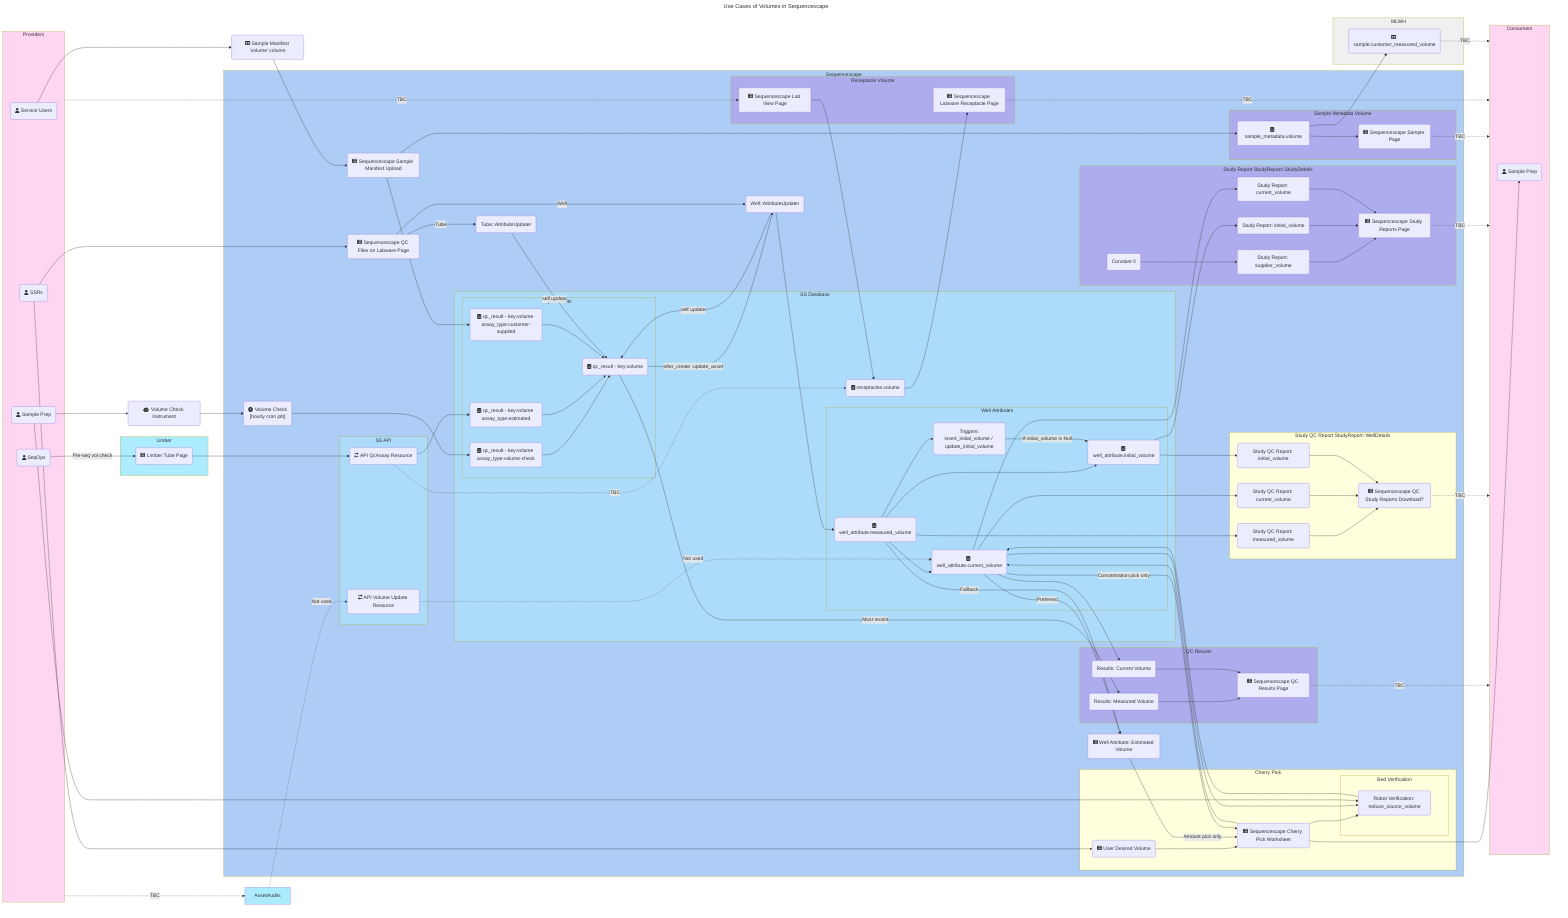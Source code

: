 ---
title: Use Cases of Volumes in Sequencescape
---
%%{ init: { 
    'flowchart': { 'curve': 'curvy' },
    'theme': 'default'
  }
}%%
flowchart LR
    %% Compiled from Katy's Lucidchart diagram at https://lucid.app/lucidchart/ef7cb0c3-cba7-42e6-8c4a-79aa8bbff9fb/edit?invitationId=inv_c5f9b452-b992-4758-97ed-3f4dcf49f524&page=0_0#
    %% code inspection, and in-situ testing
    
    %% Nodes
        %% Users
        User_ServiceUsers(fa:fa-user Service Users)
        User_SeqOps(fa:fa-user SeqOps)
        Provider_SamplePrep(fa:fa-user Sample Prep)
        Consumer_SamplePrep(fa:fa-user Sample Prep)
        User_VolCheckInstr(fa:fa-robot Volume Check Instrument)
        User_SSR(fa:fa-user SSRs)
        %% Interface
        Pg_LB_Tube(fa:fa-table-list Limber Tube Page)
        Pg_SS_CherryPickWorksheet(fa:fa-table-list Sequencescape Cherry Pick Worksheet)
        Pg_SS_LabView(fa:fa-table-list Sequencescape Lab View Page)
        Pg_SS_QcFileLabware(fa:fa-table-list Sequencescape QC Files on Labware Page)
        Pg_SS_QcResults(fa:fa-table-list Sequencescape QC Results Page)
        Pg_SS_QcStudyReports(fa:fa-table-list Sequencescape QC Study Reports Download?)
        Pg_SS_StudyReports(fa:fa-table-list Sequencescape Study Reports Page)
        Pg_SS_Receptacle(fa:fa-table-list Sequencescape Labware Receptacle Page)
        Pg_SS_Sample(fa:fa-table-list Sequencescape Sample Page)
        Pg_SS_SampleManifestUpload(fa:fa-table-list Sequencescape Sample Manifest Upload)
        %% Components
        CP_SS_DesiredVolume(fa:fa-table-list User Desired Volume)
        CP_SS_CronVolumeCheck("fa:fa-clock Volume Check<br>[hourly cron job]")
        CP_SS_RobotVerfication(Robot Verification: reduce_source_volume)
        CP_SS_WellAttrEstVol(fa:fa-table-list Well Attribute: Estimated Volume)
        CP_SS_WellAttrUpdater(Well::AttributeUpdater)
        CP_SS_TubeAttrUpdater(Tube::AttributeUpdater)
        CP_SS_QcResults_MeasVol(Results: Measured Volume)
        CP_SS_QcResults_CurrentVol(Results: Current Volume)
        CP_SS_QC_StudyReports_MeasVol(Study QC Report: measured_volume)
        CP_SS_QC_StudyReports_CurrentVol(Study QC Report: current_volume)
        CP_SS_QC_StudyReports_InitialVol(Study QC Report: initial_volume)
        CP_SS_StudyReports_InitialVol(Study Report: initial_volume)
        CP_SS_StudyReports_CurrentVol(Study Report: current_volume)
        CP_SS_StudyReports_SupplierVol(Study Report: supplier_volume)
        CP_SS_Constant_0(Constant 0)
        %% API
        API_SS_QcAssayResource(fa:fa-arrow-right-arrow-left API QcAssay Resource)
        API_SS_VolumeUpdateResource(fa:fa-arrow-right-arrow-left API Volume Update Resource)
        %% Data
        Mn_SampleVolCol(fa:fa-table Sample Manifest 'volume' column)
        DB_SS_TriggerIniVol(fa:fa-trigger Triggers: insert_initial_volume / update_initial_volume)
        DB_SS_ReceptaclesVol(fa:fa-database receptacles.volume)
        DB_SS_SampleMetDatVol(fa:fa-database sample_metadata.volume)
        DB_SS_QcResultVol(fa:fa-database qc_result - key:volume)
        DB_SS_QcResultVolEst(fa:fa-database qc_result - key:volume assay_type:estimated)
        DB_SS_QcResultVolChk(fa:fa-database qc_result - key:volume assay_type:volume-check)
        DB_SS_QcResultVolCusSup(fa:fa-database qc_result - key:volume assay_type:customer-supplied)
        DB_SS_WellAttrIniVol(fa:fa-database well_attribute.initial_volume)
        DB_SS_WellAttrCurrVol(fa:fa-database well_attribute.current_volume)
        DB_SS_WellAttrMeasVol(fa:fa-database well_attribute.measured_volume)
        DB_MLWH_SampleCustMeasVol(fa:fa-table sample.customer_measured_volume)

    %% Groupings of nodes
        subgraph Providers
            User_ServiceUsers
            Provider_SamplePrep
            User_SeqOps
            User_SSR
            %% User_VolCheckInstr
        end
        subgraph Limber
            Pg_LB_Tube
        end
        subgraph Sequencescape
            CP_SS_CronVolumeCheck
            CP_SS_WellAttrUpdater
            CP_SS_TubeAttrUpdater
            CP_SS_WellAttrEstVol
            Pg_SS_QcFileLabware
            Pg_SS_SampleManifestUpload

            subgraph Graph_SS_SMV["Sample Metadata Volume"]
                DB_SS_SampleMetDatVol
                Pg_SS_Sample
            end
            subgraph Graph_SS_RV["Receptacle Volume"]
                Pg_SS_LabView
                Pg_SS_Receptacle
            end
            subgraph Graph_SS_QC["QC Results"]
                CP_SS_QcResults_MeasVol
                CP_SS_QcResults_CurrentVol
                Pg_SS_QcResults
            end
            subgraph Graph_SS_QC_SR["Study QC Report StudyReport::WellDetails"]
                CP_SS_QC_StudyReports_MeasVol
                CP_SS_QC_StudyReports_CurrentVol
                CP_SS_QC_StudyReports_InitialVol
                Pg_SS_QcStudyReports
            end
            subgraph Graph_SS_SR["Study Report StudyReport::StudyDetails"]
                CP_SS_StudyReports_SupplierVol
                CP_SS_Constant_0
                CP_SS_StudyReports_InitialVol
                CP_SS_StudyReports_CurrentVol
                Pg_SS_StudyReports
            end
            subgraph Graph_SS_CP["Cherry Pick"]
                CP_SS_DesiredVolume
                Pg_SS_CherryPickWorksheet
                subgraph Graph_SS_BedVeri["Bed Verification"]
                    CP_SS_RobotVerfication
                end
            end
            subgraph Graph_SS_DB["SS Database"]
                DB_SS_ReceptaclesVol
                subgraph Graph_SS_DB_QcResults["QC Results"]
                    DB_SS_QcResultVol
                    %% [source] same table
                    DB_SS_QcResultVolChk --> DB_SS_QcResultVol
                    DB_SS_QcResultVolEst --> DB_SS_QcResultVol
                    DB_SS_QcResultVolCusSup --> DB_SS_QcResultVol
                end
                subgraph Graph_SS_DB_WellAttrs["Well Attributes"]
                    DB_SS_WellAttrMeasVol
                    %% [source] app/models/well_attribute.rb
                    DB_SS_WellAttrMeasVol --> DB_SS_WellAttrIniVol
                    DB_SS_WellAttrMeasVol --> DB_SS_WellAttrCurrVol
                    %% [source] SQL: show triggers;
                    DB_SS_WellAttrMeasVol --> DB_SS_TriggerIniVol -- "If initial_volume is Null" --> DB_SS_WellAttrIniVol
                end
            end
            subgraph Graph_SS_API["SS API"]
                API_SS_QcAssayResource
                API_SS_VolumeUpdateResource
            end
        end
        subgraph MLWH
            DB_MLWH_SampleCustMeasVol
        end
        subgraph Consumers
            Consumer_SamplePrep
        end

    %% Edge connections between nodes
        %% [source] app/sequencescape_excel/sequencescape_excel/specialised_field/volume.rb
        User_ServiceUsers --> Mn_SampleVolCol --> Pg_SS_SampleManifestUpload --> DB_SS_SampleMetDatVol & DB_SS_QcResultVolCusSup

        Provider_SamplePrep --> User_VolCheckInstr --> CP_SS_CronVolumeCheck 
        %% [source] config/schedule.rb, app/models/plate_volume.rb
        CP_SS_CronVolumeCheck ---> DB_SS_QcResultVolChk

        User_SeqOps -- "Pre-seq vol check" --> Pg_LB_Tube
        %% [source] Limber: app/frontend/javascript/qc-information/components/QcField.vue
        Pg_LB_Tube --> API_SS_QcAssayResource
        %% [source] app/resources/api/v2/qc_assay_resource.rb
        API_SS_QcAssayResource --> DB_SS_QcResultVolEst
        %% [source] Lucidchart: Volume in Sequencescape and Limber
        API_SS_QcAssayResource -. TBC .-> DB_SS_ReceptaclesVol

        %% [source] app/models/volume_update.rb
        Providers -. "TBC" .-> AssetAudits  -. "Not used" .-> API_SS_VolumeUpdateResource 
        %% [source] app/models/volume_update.rb, app/models/well.rb
        API_SS_VolumeUpdateResource -. "Not used" .-> DB_SS_WellAttrCurrVol

        %% [source] app/models/well.rb
        DB_SS_QcResultVol -- Most recent --> CP_SS_QcResults_MeasVol
        %% [source] app/views/plates/show.html.erb, app/views/plates/_qc_table.html.erb
        CP_SS_QcResults_MeasVol --> Pg_SS_QcResults  -. "TBC" .-> Consumers
        DB_SS_WellAttrCurrVol --> CP_SS_QcResults_CurrentVol --> Pg_SS_QcResults

        %% [source] app/models/well/attribute_updater.rb, app/models/qc_result.rb
        DB_SS_QcResultVol -- after_create :update_asset --> CP_SS_WellAttrUpdater --> DB_SS_WellAttrMeasVol

        %% [source] app/models/well_attribute.rb
        DB_SS_WellAttrCurrVol -- Preferred --> CP_SS_WellAttrEstVol
        DB_SS_WellAttrMeasVol -- Fallback --> CP_SS_WellAttrEstVol

        %% QC Study Report
        %% [source] app/models/study_report/well_details.rb
        DB_SS_WellAttrMeasVol --> CP_SS_QC_StudyReports_MeasVol --> Pg_SS_QcStudyReports
        DB_SS_WellAttrCurrVol --> CP_SS_QC_StudyReports_CurrentVol --> Pg_SS_QcStudyReports
        DB_SS_WellAttrIniVol --> CP_SS_QC_StudyReports_InitialVol --> Pg_SS_QcStudyReports
        Pg_SS_QcStudyReports -. "TBC" .-> Consumers

        %% Study Report
        %% [source] app/models/study_report/asset_details.rb
        CP_SS_Constant_0 --> CP_SS_StudyReports_SupplierVol
        %% [source] app/models/study_report/study_details.rb
        CP_SS_StudyReports_SupplierVol --> Pg_SS_StudyReports
        DB_SS_WellAttrIniVol --> CP_SS_StudyReports_InitialVol --> Pg_SS_StudyReports
        DB_SS_WellAttrCurrVol --> CP_SS_StudyReports_CurrentVol --> 
        Pg_SS_StudyReports -. "TBC" .-> Consumers

        %% Cherry Pick
        User_SSR --> CP_SS_DesiredVolume --> Pg_SS_CherryPickWorksheet --> Consumer_SamplePrep
        %% [source] app/models/cherrypick/volume_by_nano_grams.rb
        CP_SS_WellAttrEstVol -- Amount pick only --> Pg_SS_CherryPickWorksheet
        %% [source] app/models/cherrypick/task/pick_by_nano_grams_per_micro_litre.rb
        DB_SS_WellAttrCurrVol -- Concentration pick only --> Pg_SS_CherryPickWorksheet
        %% [source] app/models/cherrypick/volume_by_micro_litre.rb
        Pg_SS_CherryPickWorksheet --> DB_SS_WellAttrCurrVol

        Pg_SS_CherryPickWorksheet --> CP_SS_RobotVerfication
        %% Bed Verification
        DB_SS_WellAttrCurrVol --> CP_SS_RobotVerfication --> DB_SS_WellAttrCurrVol
        Provider_SamplePrep --> CP_SS_RobotVerfication

        DB_SS_SampleMetDatVol --> Pg_SS_Sample -. "TBC" .-> Consumers
        Providers -. "TBC" ......-> Pg_SS_LabView --> DB_SS_ReceptaclesVol --> Pg_SS_Receptacle -. "TBC" .-> Consumers

        DB_SS_SampleMetDatVol --> DB_MLWH_SampleCustMeasVol -. "TBC" .-> Consumers

        %% [source] app/views/labware/lab_view.html.erb, app/controllers/labware_controller.rb
        User_SSR --> Pg_SS_QcFileLabware
        %% [source] app/controllers/labware_controller.rb, app/models/well.rb, app/models/tube/attribute_updater.rb, app/models/well/attribute_updater.rb
        Pg_SS_QcFileLabware -- Tube --> CP_SS_TubeAttrUpdater -- "self.update" --> DB_SS_QcResultVol
        Pg_SS_QcFileLabware -- Well --> CP_SS_WellAttrUpdater -- "self.update" --> DB_SS_QcResultVol

    %% Subgraph styling
        classDef Users fill:#FFD6F1;
        classDef Application fill:#adecff;
        classDef Sequencescape fill:#adccf6;
        classDef SequencescapeSub fill:#ADDCFB;
        classDef SequencescapeOrig fill:#ADACEC;
        classDef MLWH fill:#f0f0f0;

        class Providers,Consumers Users;
        class AssetAudits,Limber,MLWH Application;
        class Sequencescape Sequencescape;
        class Graph_SS_API,Graph_SS_DB,Graph_SS_DB_WellAttrs,Graph_SS_DB_QcResults SequencescapeSub;
        class Graph_SS_SMV,Graph_SS_RV,Graph_SS_QC,Graph_SS_SR, SequencescapeOrig;
        class MLWH MLWH;